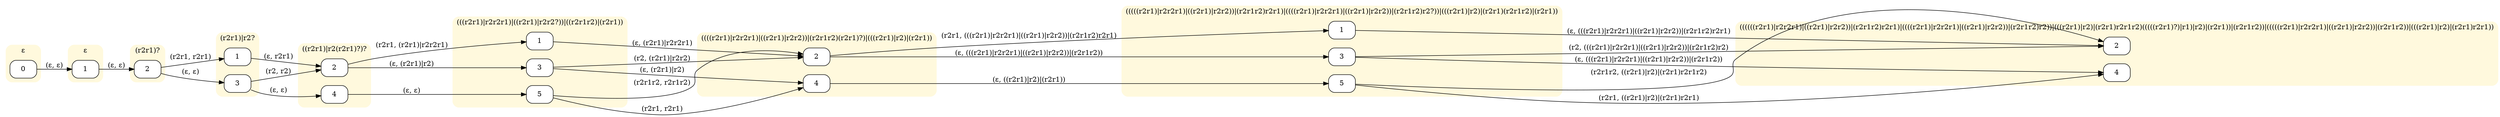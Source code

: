 digraph "MONinput/e" {
rankdir=LR
node [style=filled fillcolor=white]
subgraph cluster0 {
style="rounded,filled" color="#FFF9DD" node [style="rounded,filled" shape=box fillcolor="#FFFFFF"]
label=ε
M0S0 [label=0];
}
subgraph cluster1 {
style="rounded,filled" color="#FFF9DD" node [style="rounded,filled" shape=box fillcolor="#FFFFFF"]
label=ε
M1S1 [label=1];
}
subgraph cluster2 {
style="rounded,filled" color="#FFF9DD" node [style="rounded,filled" shape=box fillcolor="#FFFFFF"]
label="(r2r1)?"
M2S2 [label=2];
}
subgraph cluster3 {
style="rounded,filled" color="#FFF9DD" node [style="rounded,filled" shape=box fillcolor="#FFFFFF"]
label="(r2r1)|r2?"
M3S1 [label=1];
M3S3 [label=3];
}
subgraph cluster4 {
style="rounded,filled" color="#FFF9DD" node [style="rounded,filled" shape=box fillcolor="#FFFFFF"]
label="((r2r1)|r2(r2r1)?)?"
M4S2 [label=2];
M4S4 [label=4];
}
subgraph cluster5 {
style="rounded,filled" color="#FFF9DD" node [style="rounded,filled" shape=box fillcolor="#FFFFFF"]
label="(((r2r1)|r2r2r1)|((r2r1)|r2r2?))|((r2r1r2)|(r2r1))"
M5S1 [label=1];
M5S3 [label=3];
M5S5 [label=5];
}
subgraph cluster6 {
style="rounded,filled" color="#FFF9DD" node [style="rounded,filled" shape=box fillcolor="#FFFFFF"]
label="((((r2r1)|r2r2r1)|((r2r1)|r2r2))|(r2r1r2)(r2r1)?)|(((r2r1)|r2)|(r2r1))"
M6S2 [label=2];
M6S4 [label=4];
}
subgraph cluster7 {
style="rounded,filled" color="#FFF9DD" node [style="rounded,filled" shape=box fillcolor="#FFFFFF"]
label="(((((r2r1)|r2r2r1)|((r2r1)|r2r2))|(r2r1r2)r2r1)|((((r2r1)|r2r2r1)|((r2r1)|r2r2))|(r2r1r2)r2?))|(((r2r1)|r2)|(r2r1)(r2r1r2)|(r2r1))"
M7S1 [label=1];
M7S3 [label=3];
M7S5 [label=5];
}
subgraph cluster8 {
style="rounded,filled" color="#FFF9DD" node [style="rounded,filled" shape=box fillcolor="#FFFFFF"]
label="((((((r2r1)|r2r2r1)|((r2r1)|r2r2))|(r2r1r2)r2r1)|((((r2r1)|r2r2r1)|((r2r1)|r2r2))|(r2r1r2)r2))|(((r2r1)|r2)|(r2r1)r2r1r2)(((((r2r1)?)|r1)|r2)|(r2r1))|(r2r1r2))|(((((r2r1)|r2r2r1)|((r2r1)|r2r2))|(r2r1r2))|(((r2r1)|r2)|(r2r1)r2r1))"
M8S2 [label=2];
M8S4 [label=4];
}
M0S0 -> M1S1 [label="(ε, ε)"]
M1S1 -> M2S2 [label="(ε, ε)"]
M2S2 -> M3S1 [label="(r2r1, r2r1)"]
M2S2 -> M3S3 [label="(ε, ε)"]
M3S1 -> M4S2 [label="(ε, r2r1)"]
M3S3 -> M4S2 [label="(r2, r2)"]
M3S3 -> M4S4 [label="(ε, ε)"]
M4S2 -> M5S1 [label="(r2r1, (r2r1)|r2r2r1)"]
M4S2 -> M5S3 [label="(ε, (r2r1)|r2)"]
M4S4 -> M5S5 [label="(ε, ε)"]
M5S1 -> M6S2 [label="(ε, (r2r1)|r2r2r1)"]
M5S3 -> M6S2 [label="(r2, (r2r1)|r2r2)"]
M5S3 -> M6S4 [label="(ε, (r2r1)|r2)"]
M5S5 -> M6S2 [label="(r2r1r2, r2r1r2)"]
M5S5 -> M6S4 [label="(r2r1, r2r1)"]
M6S2 -> M7S1 [label="(r2r1, (((r2r1)|r2r2r1)|((r2r1)|r2r2))|(r2r1r2)r2r1)"]
M6S2 -> M7S3 [label="(ε, (((r2r1)|r2r2r1)|((r2r1)|r2r2))|(r2r1r2))"]
M6S4 -> M7S5 [label="(ε, ((r2r1)|r2)|(r2r1))"]
M7S1 -> M8S2 [label="(ε, (((r2r1)|r2r2r1)|((r2r1)|r2r2))|(r2r1r2)r2r1)"]
M7S3 -> M8S2 [label="(r2, (((r2r1)|r2r2r1)|((r2r1)|r2r2))|(r2r1r2)r2)"]
M7S3 -> M8S4 [label="(ε, (((r2r1)|r2r2r1)|((r2r1)|r2r2))|(r2r1r2))"]
M7S5 -> M8S2 [label="(r2r1r2, ((r2r1)|r2)|(r2r1)r2r1r2)"]
M7S5 -> M8S4 [label="(r2r1, ((r2r1)|r2)|(r2r1)r2r1)"]
}
